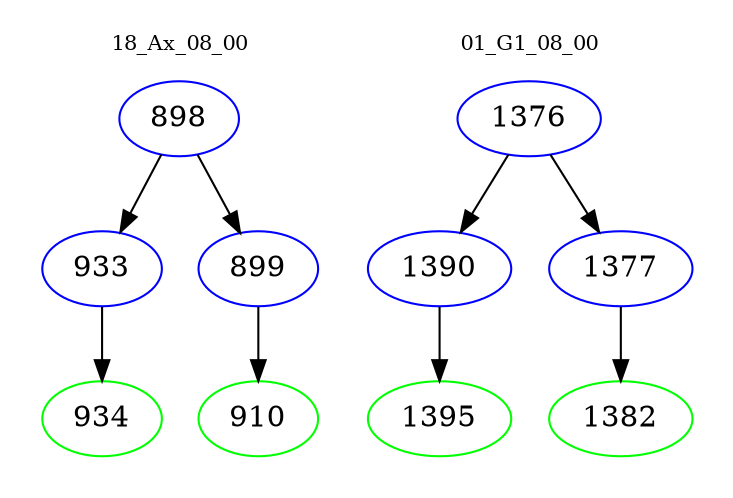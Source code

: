digraph{
subgraph cluster_0 {
color = white
label = "18_Ax_08_00";
fontsize=10;
T0_898 [label="898", color="blue"]
T0_898 -> T0_933 [color="black"]
T0_933 [label="933", color="blue"]
T0_933 -> T0_934 [color="black"]
T0_934 [label="934", color="green"]
T0_898 -> T0_899 [color="black"]
T0_899 [label="899", color="blue"]
T0_899 -> T0_910 [color="black"]
T0_910 [label="910", color="green"]
}
subgraph cluster_1 {
color = white
label = "01_G1_08_00";
fontsize=10;
T1_1376 [label="1376", color="blue"]
T1_1376 -> T1_1390 [color="black"]
T1_1390 [label="1390", color="blue"]
T1_1390 -> T1_1395 [color="black"]
T1_1395 [label="1395", color="green"]
T1_1376 -> T1_1377 [color="black"]
T1_1377 [label="1377", color="blue"]
T1_1377 -> T1_1382 [color="black"]
T1_1382 [label="1382", color="green"]
}
}
